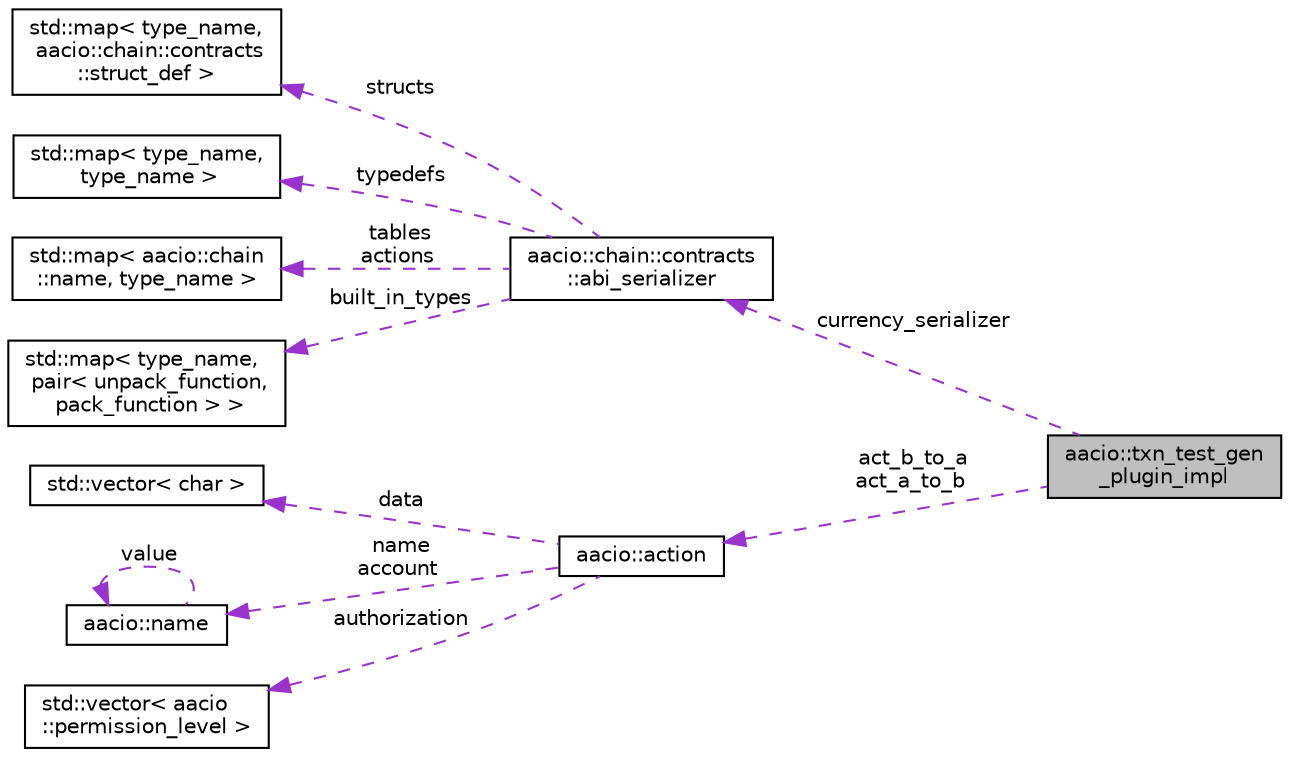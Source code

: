 digraph "aacio::txn_test_gen_plugin_impl"
{
  edge [fontname="Helvetica",fontsize="10",labelfontname="Helvetica",labelfontsize="10"];
  node [fontname="Helvetica",fontsize="10",shape=record];
  rankdir="LR";
  Node1 [label="aacio::txn_test_gen\l_plugin_impl",height=0.2,width=0.4,color="black", fillcolor="grey75", style="filled", fontcolor="black"];
  Node2 -> Node1 [dir="back",color="darkorchid3",fontsize="10",style="dashed",label=" currency_serializer" ,fontname="Helvetica"];
  Node2 [label="aacio::chain::contracts\l::abi_serializer",height=0.2,width=0.4,color="black", fillcolor="white", style="filled",URL="$structaacio_1_1chain_1_1contracts_1_1abi__serializer.html"];
  Node3 -> Node2 [dir="back",color="darkorchid3",fontsize="10",style="dashed",label=" structs" ,fontname="Helvetica"];
  Node3 [label="std::map\< type_name,\l aacio::chain::contracts\l::struct_def \>",height=0.2,width=0.4,color="black", fillcolor="white", style="filled",URL="$classstd_1_1map.html"];
  Node4 -> Node2 [dir="back",color="darkorchid3",fontsize="10",style="dashed",label=" typedefs" ,fontname="Helvetica"];
  Node4 [label="std::map\< type_name,\l type_name \>",height=0.2,width=0.4,color="black", fillcolor="white", style="filled",URL="$classstd_1_1map.html"];
  Node5 -> Node2 [dir="back",color="darkorchid3",fontsize="10",style="dashed",label=" tables\nactions" ,fontname="Helvetica"];
  Node5 [label="std::map\< aacio::chain\l::name, type_name \>",height=0.2,width=0.4,color="black", fillcolor="white", style="filled",URL="$classstd_1_1map.html"];
  Node6 -> Node2 [dir="back",color="darkorchid3",fontsize="10",style="dashed",label=" built_in_types" ,fontname="Helvetica"];
  Node6 [label="std::map\< type_name,\l pair\< unpack_function,\l pack_function \> \>",height=0.2,width=0.4,color="black", fillcolor="white", style="filled",URL="$classstd_1_1map.html"];
  Node7 -> Node1 [dir="back",color="darkorchid3",fontsize="10",style="dashed",label=" act_b_to_a\nact_a_to_b" ,fontname="Helvetica"];
  Node7 [label="aacio::action",height=0.2,width=0.4,color="black", fillcolor="white", style="filled",URL="$structaacio_1_1action.html"];
  Node8 -> Node7 [dir="back",color="darkorchid3",fontsize="10",style="dashed",label=" data" ,fontname="Helvetica"];
  Node8 [label="std::vector\< char \>",height=0.2,width=0.4,color="black", fillcolor="white", style="filled",URL="$classstd_1_1vector.html"];
  Node9 -> Node7 [dir="back",color="darkorchid3",fontsize="10",style="dashed",label=" name\naccount" ,fontname="Helvetica"];
  Node9 [label="aacio::name",height=0.2,width=0.4,color="black", fillcolor="white", style="filled",URL="$structaacio_1_1name.html",tooltip="wraps a uint64_t to ensure it is only passed to methods that expect a Name "];
  Node9 -> Node9 [dir="back",color="darkorchid3",fontsize="10",style="dashed",label=" value" ,fontname="Helvetica"];
  Node10 -> Node7 [dir="back",color="darkorchid3",fontsize="10",style="dashed",label=" authorization" ,fontname="Helvetica"];
  Node10 [label="std::vector\< aacio\l::permission_level \>",height=0.2,width=0.4,color="black", fillcolor="white", style="filled",URL="$classstd_1_1vector.html"];
}
